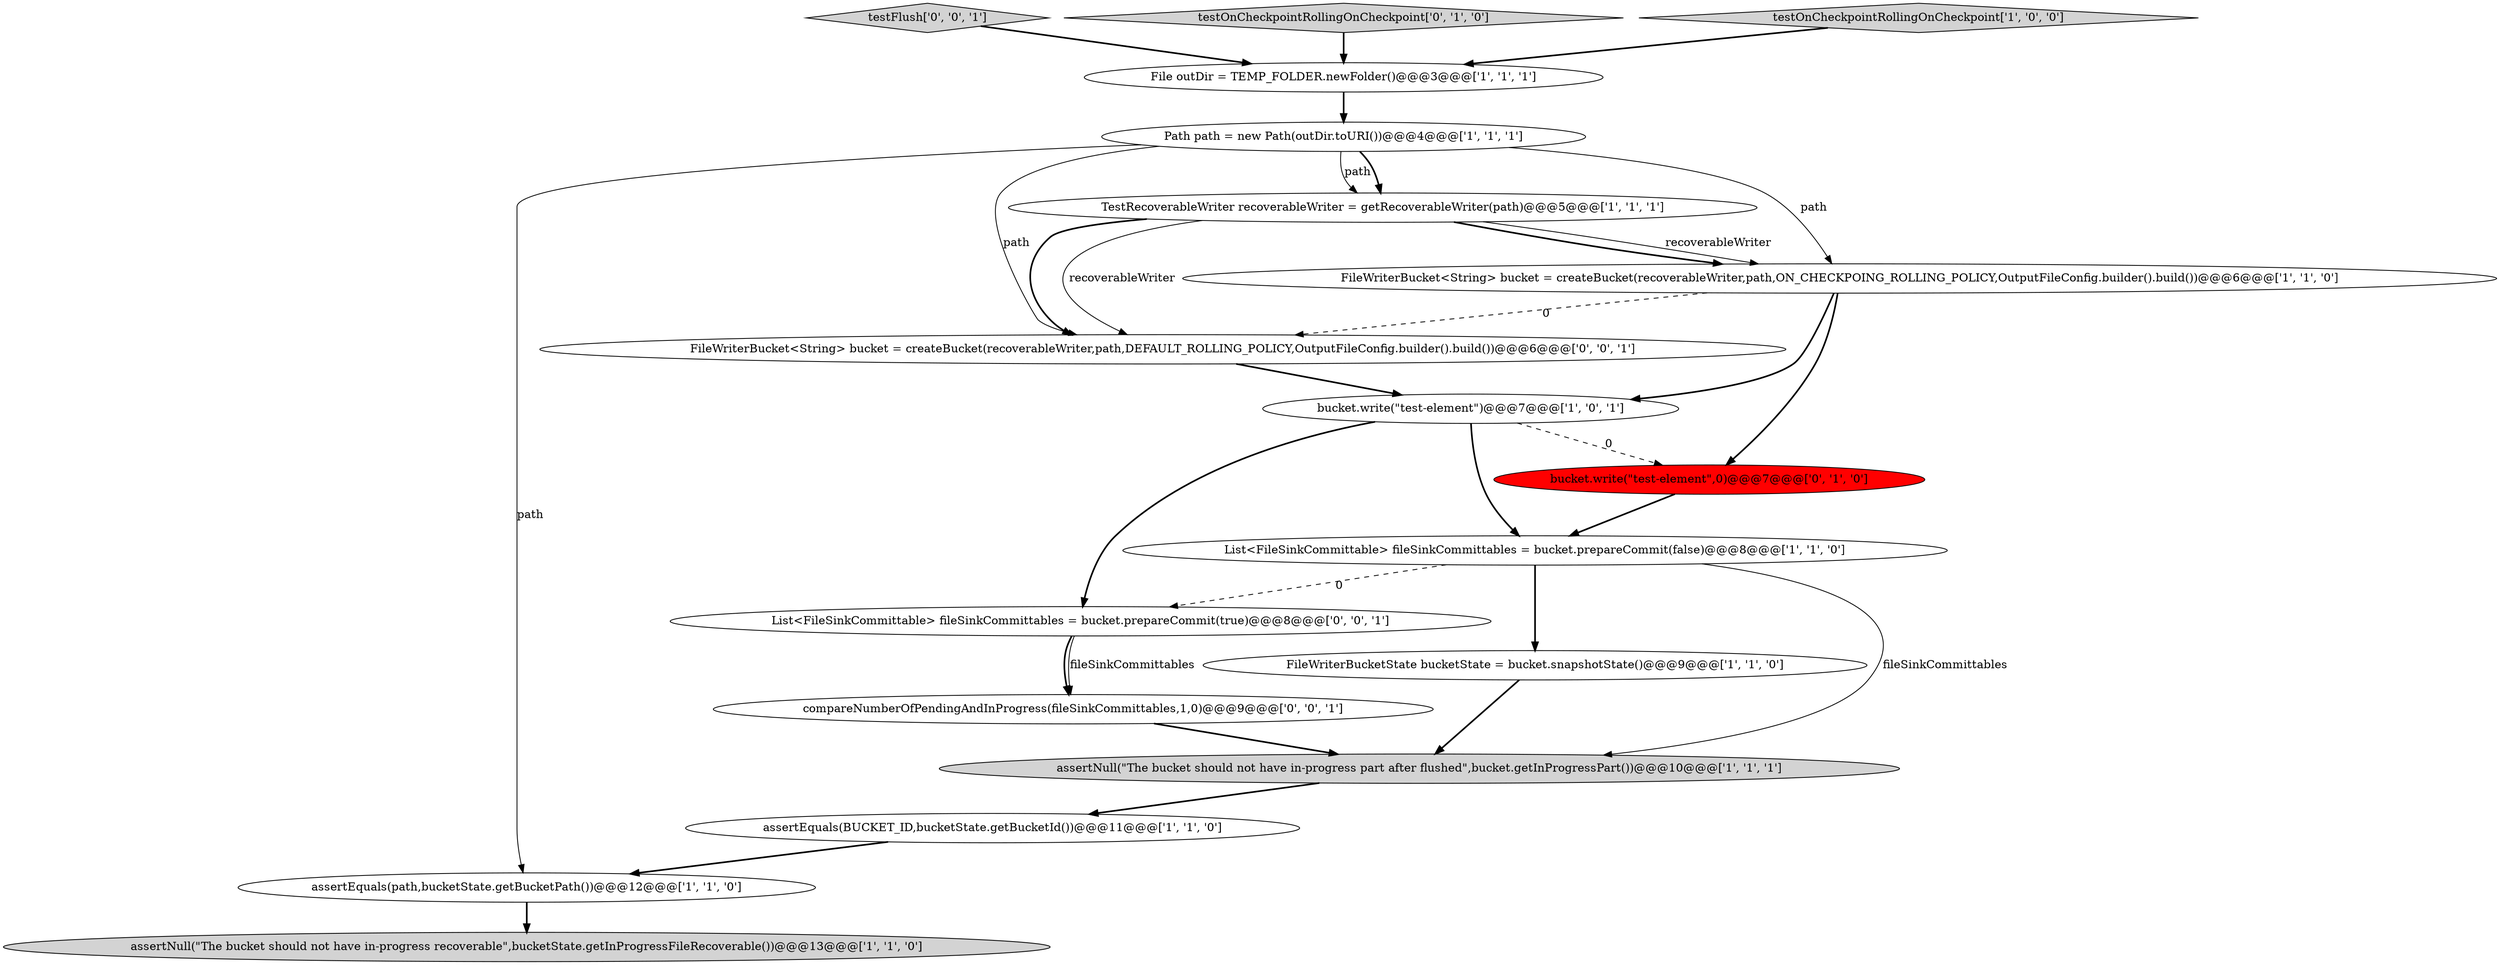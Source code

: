 digraph {
1 [style = filled, label = "assertEquals(path,bucketState.getBucketPath())@@@12@@@['1', '1', '0']", fillcolor = white, shape = ellipse image = "AAA0AAABBB1BBB"];
17 [style = filled, label = "FileWriterBucket<String> bucket = createBucket(recoverableWriter,path,DEFAULT_ROLLING_POLICY,OutputFileConfig.builder().build())@@@6@@@['0', '0', '1']", fillcolor = white, shape = ellipse image = "AAA0AAABBB3BBB"];
10 [style = filled, label = "bucket.write(\"test-element\")@@@7@@@['1', '0', '1']", fillcolor = white, shape = ellipse image = "AAA0AAABBB1BBB"];
13 [style = filled, label = "bucket.write(\"test-element\",0)@@@7@@@['0', '1', '0']", fillcolor = red, shape = ellipse image = "AAA1AAABBB2BBB"];
3 [style = filled, label = "Path path = new Path(outDir.toURI())@@@4@@@['1', '1', '1']", fillcolor = white, shape = ellipse image = "AAA0AAABBB1BBB"];
9 [style = filled, label = "FileWriterBucket<String> bucket = createBucket(recoverableWriter,path,ON_CHECKPOING_ROLLING_POLICY,OutputFileConfig.builder().build())@@@6@@@['1', '1', '0']", fillcolor = white, shape = ellipse image = "AAA0AAABBB1BBB"];
2 [style = filled, label = "TestRecoverableWriter recoverableWriter = getRecoverableWriter(path)@@@5@@@['1', '1', '1']", fillcolor = white, shape = ellipse image = "AAA0AAABBB1BBB"];
16 [style = filled, label = "testFlush['0', '0', '1']", fillcolor = lightgray, shape = diamond image = "AAA0AAABBB3BBB"];
14 [style = filled, label = "List<FileSinkCommittable> fileSinkCommittables = bucket.prepareCommit(true)@@@8@@@['0', '0', '1']", fillcolor = white, shape = ellipse image = "AAA0AAABBB3BBB"];
12 [style = filled, label = "testOnCheckpointRollingOnCheckpoint['0', '1', '0']", fillcolor = lightgray, shape = diamond image = "AAA0AAABBB2BBB"];
7 [style = filled, label = "FileWriterBucketState bucketState = bucket.snapshotState()@@@9@@@['1', '1', '0']", fillcolor = white, shape = ellipse image = "AAA0AAABBB1BBB"];
15 [style = filled, label = "compareNumberOfPendingAndInProgress(fileSinkCommittables,1,0)@@@9@@@['0', '0', '1']", fillcolor = white, shape = ellipse image = "AAA0AAABBB3BBB"];
4 [style = filled, label = "assertNull(\"The bucket should not have in-progress recoverable\",bucketState.getInProgressFileRecoverable())@@@13@@@['1', '1', '0']", fillcolor = lightgray, shape = ellipse image = "AAA0AAABBB1BBB"];
11 [style = filled, label = "assertNull(\"The bucket should not have in-progress part after flushed\",bucket.getInProgressPart())@@@10@@@['1', '1', '1']", fillcolor = lightgray, shape = ellipse image = "AAA0AAABBB1BBB"];
5 [style = filled, label = "assertEquals(BUCKET_ID,bucketState.getBucketId())@@@11@@@['1', '1', '0']", fillcolor = white, shape = ellipse image = "AAA0AAABBB1BBB"];
8 [style = filled, label = "testOnCheckpointRollingOnCheckpoint['1', '0', '0']", fillcolor = lightgray, shape = diamond image = "AAA0AAABBB1BBB"];
0 [style = filled, label = "File outDir = TEMP_FOLDER.newFolder()@@@3@@@['1', '1', '1']", fillcolor = white, shape = ellipse image = "AAA0AAABBB1BBB"];
6 [style = filled, label = "List<FileSinkCommittable> fileSinkCommittables = bucket.prepareCommit(false)@@@8@@@['1', '1', '0']", fillcolor = white, shape = ellipse image = "AAA0AAABBB1BBB"];
2->17 [style = bold, label=""];
0->3 [style = bold, label=""];
17->10 [style = bold, label=""];
1->4 [style = bold, label=""];
16->0 [style = bold, label=""];
3->2 [style = solid, label="path"];
7->11 [style = bold, label=""];
10->14 [style = bold, label=""];
14->15 [style = solid, label="fileSinkCommittables"];
2->9 [style = bold, label=""];
9->10 [style = bold, label=""];
10->13 [style = dashed, label="0"];
6->14 [style = dashed, label="0"];
12->0 [style = bold, label=""];
10->6 [style = bold, label=""];
8->0 [style = bold, label=""];
5->1 [style = bold, label=""];
11->5 [style = bold, label=""];
15->11 [style = bold, label=""];
3->2 [style = bold, label=""];
3->17 [style = solid, label="path"];
9->17 [style = dashed, label="0"];
6->11 [style = solid, label="fileSinkCommittables"];
14->15 [style = bold, label=""];
2->17 [style = solid, label="recoverableWriter"];
3->9 [style = solid, label="path"];
13->6 [style = bold, label=""];
6->7 [style = bold, label=""];
3->1 [style = solid, label="path"];
2->9 [style = solid, label="recoverableWriter"];
9->13 [style = bold, label=""];
}
